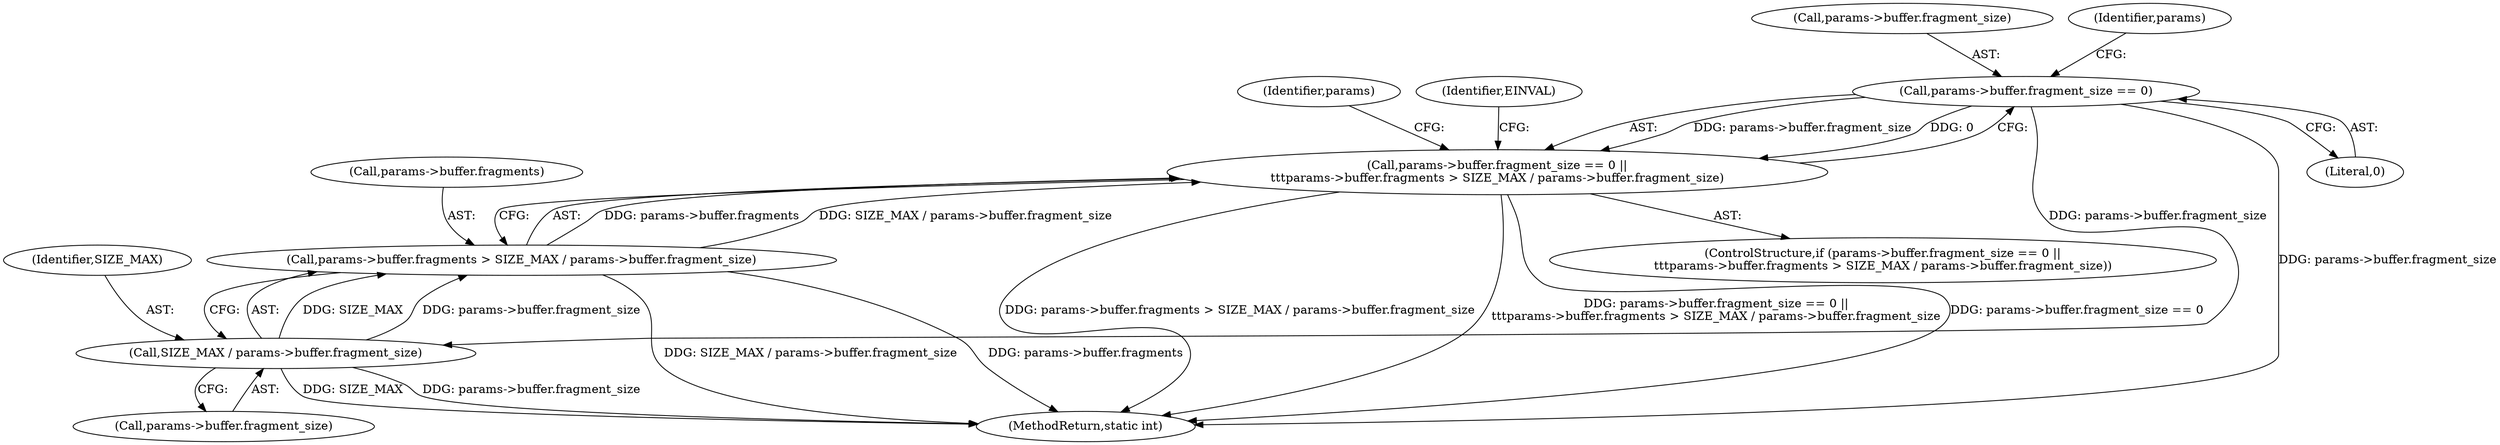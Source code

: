 digraph "0_linux_6217e5ede23285ddfee10d2e4ba0cc2d4c046205@pointer" {
"1000107" [label="(Call,params->buffer.fragment_size == 0)"];
"1000106" [label="(Call,params->buffer.fragment_size == 0 ||\n\t\t\tparams->buffer.fragments > SIZE_MAX / params->buffer.fragment_size)"];
"1000120" [label="(Call,SIZE_MAX / params->buffer.fragment_size)"];
"1000114" [label="(Call,params->buffer.fragments > SIZE_MAX / params->buffer.fragment_size)"];
"1000108" [label="(Call,params->buffer.fragment_size)"];
"1000170" [label="(MethodReturn,static int)"];
"1000120" [label="(Call,SIZE_MAX / params->buffer.fragment_size)"];
"1000115" [label="(Call,params->buffer.fragments)"];
"1000135" [label="(Identifier,params)"];
"1000114" [label="(Call,params->buffer.fragments > SIZE_MAX / params->buffer.fragment_size)"];
"1000121" [label="(Identifier,SIZE_MAX)"];
"1000117" [label="(Identifier,params)"];
"1000105" [label="(ControlStructure,if (params->buffer.fragment_size == 0 ||\n\t\t\tparams->buffer.fragments > SIZE_MAX / params->buffer.fragment_size))"];
"1000113" [label="(Literal,0)"];
"1000129" [label="(Identifier,EINVAL)"];
"1000106" [label="(Call,params->buffer.fragment_size == 0 ||\n\t\t\tparams->buffer.fragments > SIZE_MAX / params->buffer.fragment_size)"];
"1000107" [label="(Call,params->buffer.fragment_size == 0)"];
"1000122" [label="(Call,params->buffer.fragment_size)"];
"1000107" -> "1000106"  [label="AST: "];
"1000107" -> "1000113"  [label="CFG: "];
"1000108" -> "1000107"  [label="AST: "];
"1000113" -> "1000107"  [label="AST: "];
"1000117" -> "1000107"  [label="CFG: "];
"1000106" -> "1000107"  [label="CFG: "];
"1000107" -> "1000170"  [label="DDG: params->buffer.fragment_size"];
"1000107" -> "1000106"  [label="DDG: params->buffer.fragment_size"];
"1000107" -> "1000106"  [label="DDG: 0"];
"1000107" -> "1000120"  [label="DDG: params->buffer.fragment_size"];
"1000106" -> "1000105"  [label="AST: "];
"1000106" -> "1000114"  [label="CFG: "];
"1000114" -> "1000106"  [label="AST: "];
"1000129" -> "1000106"  [label="CFG: "];
"1000135" -> "1000106"  [label="CFG: "];
"1000106" -> "1000170"  [label="DDG: params->buffer.fragments > SIZE_MAX / params->buffer.fragment_size"];
"1000106" -> "1000170"  [label="DDG: params->buffer.fragment_size == 0 ||\n\t\t\tparams->buffer.fragments > SIZE_MAX / params->buffer.fragment_size"];
"1000106" -> "1000170"  [label="DDG: params->buffer.fragment_size == 0"];
"1000114" -> "1000106"  [label="DDG: params->buffer.fragments"];
"1000114" -> "1000106"  [label="DDG: SIZE_MAX / params->buffer.fragment_size"];
"1000120" -> "1000114"  [label="AST: "];
"1000120" -> "1000122"  [label="CFG: "];
"1000121" -> "1000120"  [label="AST: "];
"1000122" -> "1000120"  [label="AST: "];
"1000114" -> "1000120"  [label="CFG: "];
"1000120" -> "1000170"  [label="DDG: SIZE_MAX"];
"1000120" -> "1000170"  [label="DDG: params->buffer.fragment_size"];
"1000120" -> "1000114"  [label="DDG: SIZE_MAX"];
"1000120" -> "1000114"  [label="DDG: params->buffer.fragment_size"];
"1000115" -> "1000114"  [label="AST: "];
"1000114" -> "1000170"  [label="DDG: SIZE_MAX / params->buffer.fragment_size"];
"1000114" -> "1000170"  [label="DDG: params->buffer.fragments"];
}

